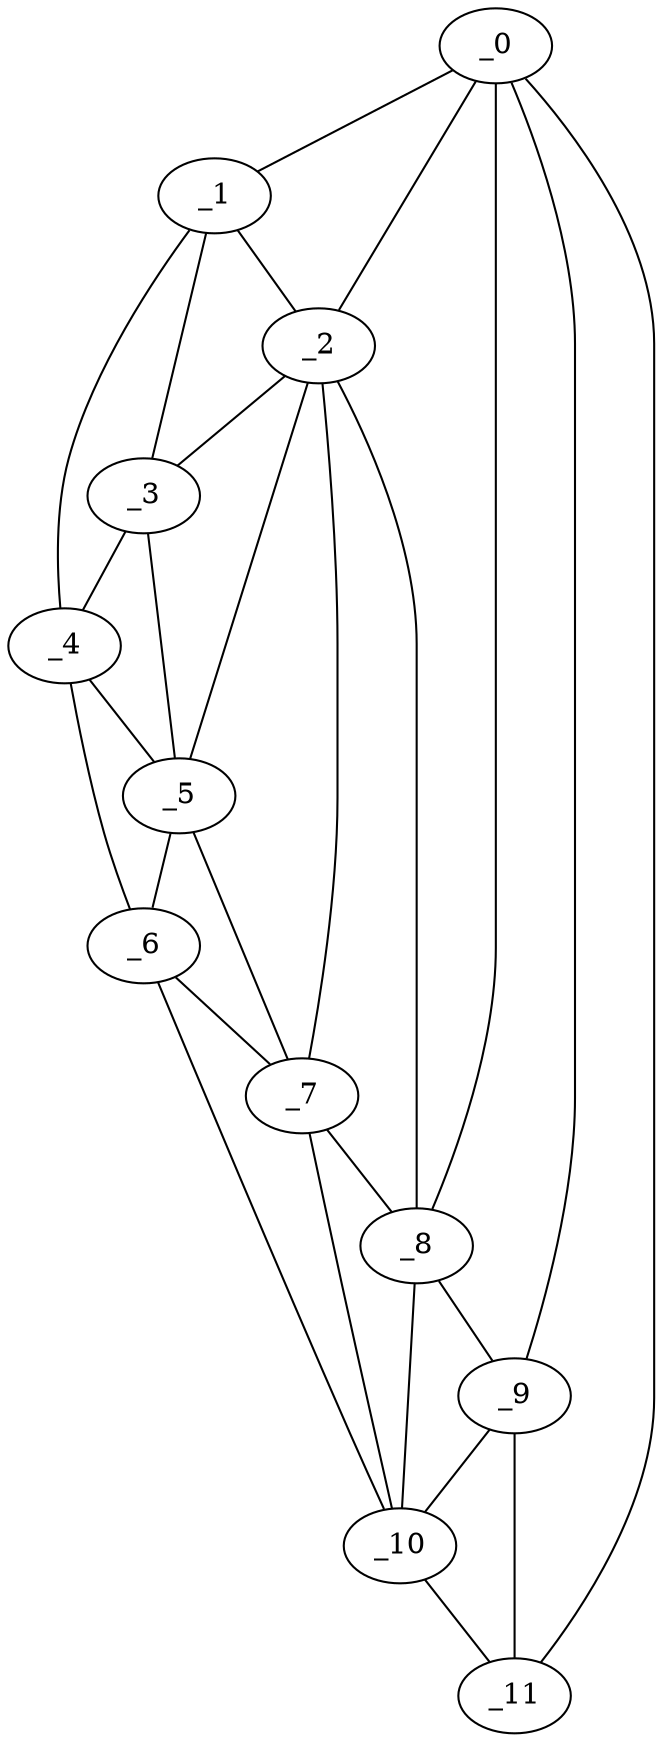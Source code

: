 graph "obj86__90.gxl" {
	_0	 [x=31,
		y=11];
	_1	 [x=56,
		y=69];
	_0 -- _1	 [valence=1];
	_2	 [x=60,
		y=56];
	_0 -- _2	 [valence=2];
	_8	 [x=79,
		y=25];
	_0 -- _8	 [valence=2];
	_9	 [x=86,
		y=21];
	_0 -- _9	 [valence=2];
	_11	 [x=103,
		y=13];
	_0 -- _11	 [valence=1];
	_1 -- _2	 [valence=2];
	_3	 [x=62,
		y=69];
	_1 -- _3	 [valence=1];
	_4	 [x=68,
		y=70];
	_1 -- _4	 [valence=1];
	_2 -- _3	 [valence=2];
	_5	 [x=70,
		y=60];
	_2 -- _5	 [valence=1];
	_7	 [x=77,
		y=49];
	_2 -- _7	 [valence=1];
	_2 -- _8	 [valence=2];
	_3 -- _4	 [valence=1];
	_3 -- _5	 [valence=2];
	_4 -- _5	 [valence=2];
	_6	 [x=76,
		y=68];
	_4 -- _6	 [valence=1];
	_5 -- _6	 [valence=2];
	_5 -- _7	 [valence=2];
	_6 -- _7	 [valence=1];
	_10	 [x=91,
		y=41];
	_6 -- _10	 [valence=1];
	_7 -- _8	 [valence=2];
	_7 -- _10	 [valence=1];
	_8 -- _9	 [valence=1];
	_8 -- _10	 [valence=2];
	_9 -- _10	 [valence=2];
	_9 -- _11	 [valence=1];
	_10 -- _11	 [valence=1];
}
